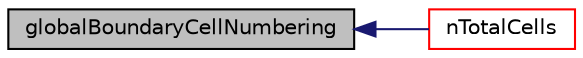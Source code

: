 digraph "globalBoundaryCellNumbering"
{
  bgcolor="transparent";
  edge [fontname="Helvetica",fontsize="10",labelfontname="Helvetica",labelfontsize="10"];
  node [fontname="Helvetica",fontsize="10",shape=record];
  rankdir="LR";
  Node3574 [label="globalBoundaryCellNumbering",height=0.2,width=0.4,color="black", fillcolor="grey75", style="filled", fontcolor="black"];
  Node3574 -> Node3575 [dir="back",color="midnightblue",fontsize="10",style="solid",fontname="Helvetica"];
  Node3575 [label="nTotalCells",height=0.2,width=0.4,color="red",URL="$a28485.html#af5f312e4d0bc5cbcc088e7c247d3a97a",tooltip="Return total number of cells in decomposed mesh. "];
}
